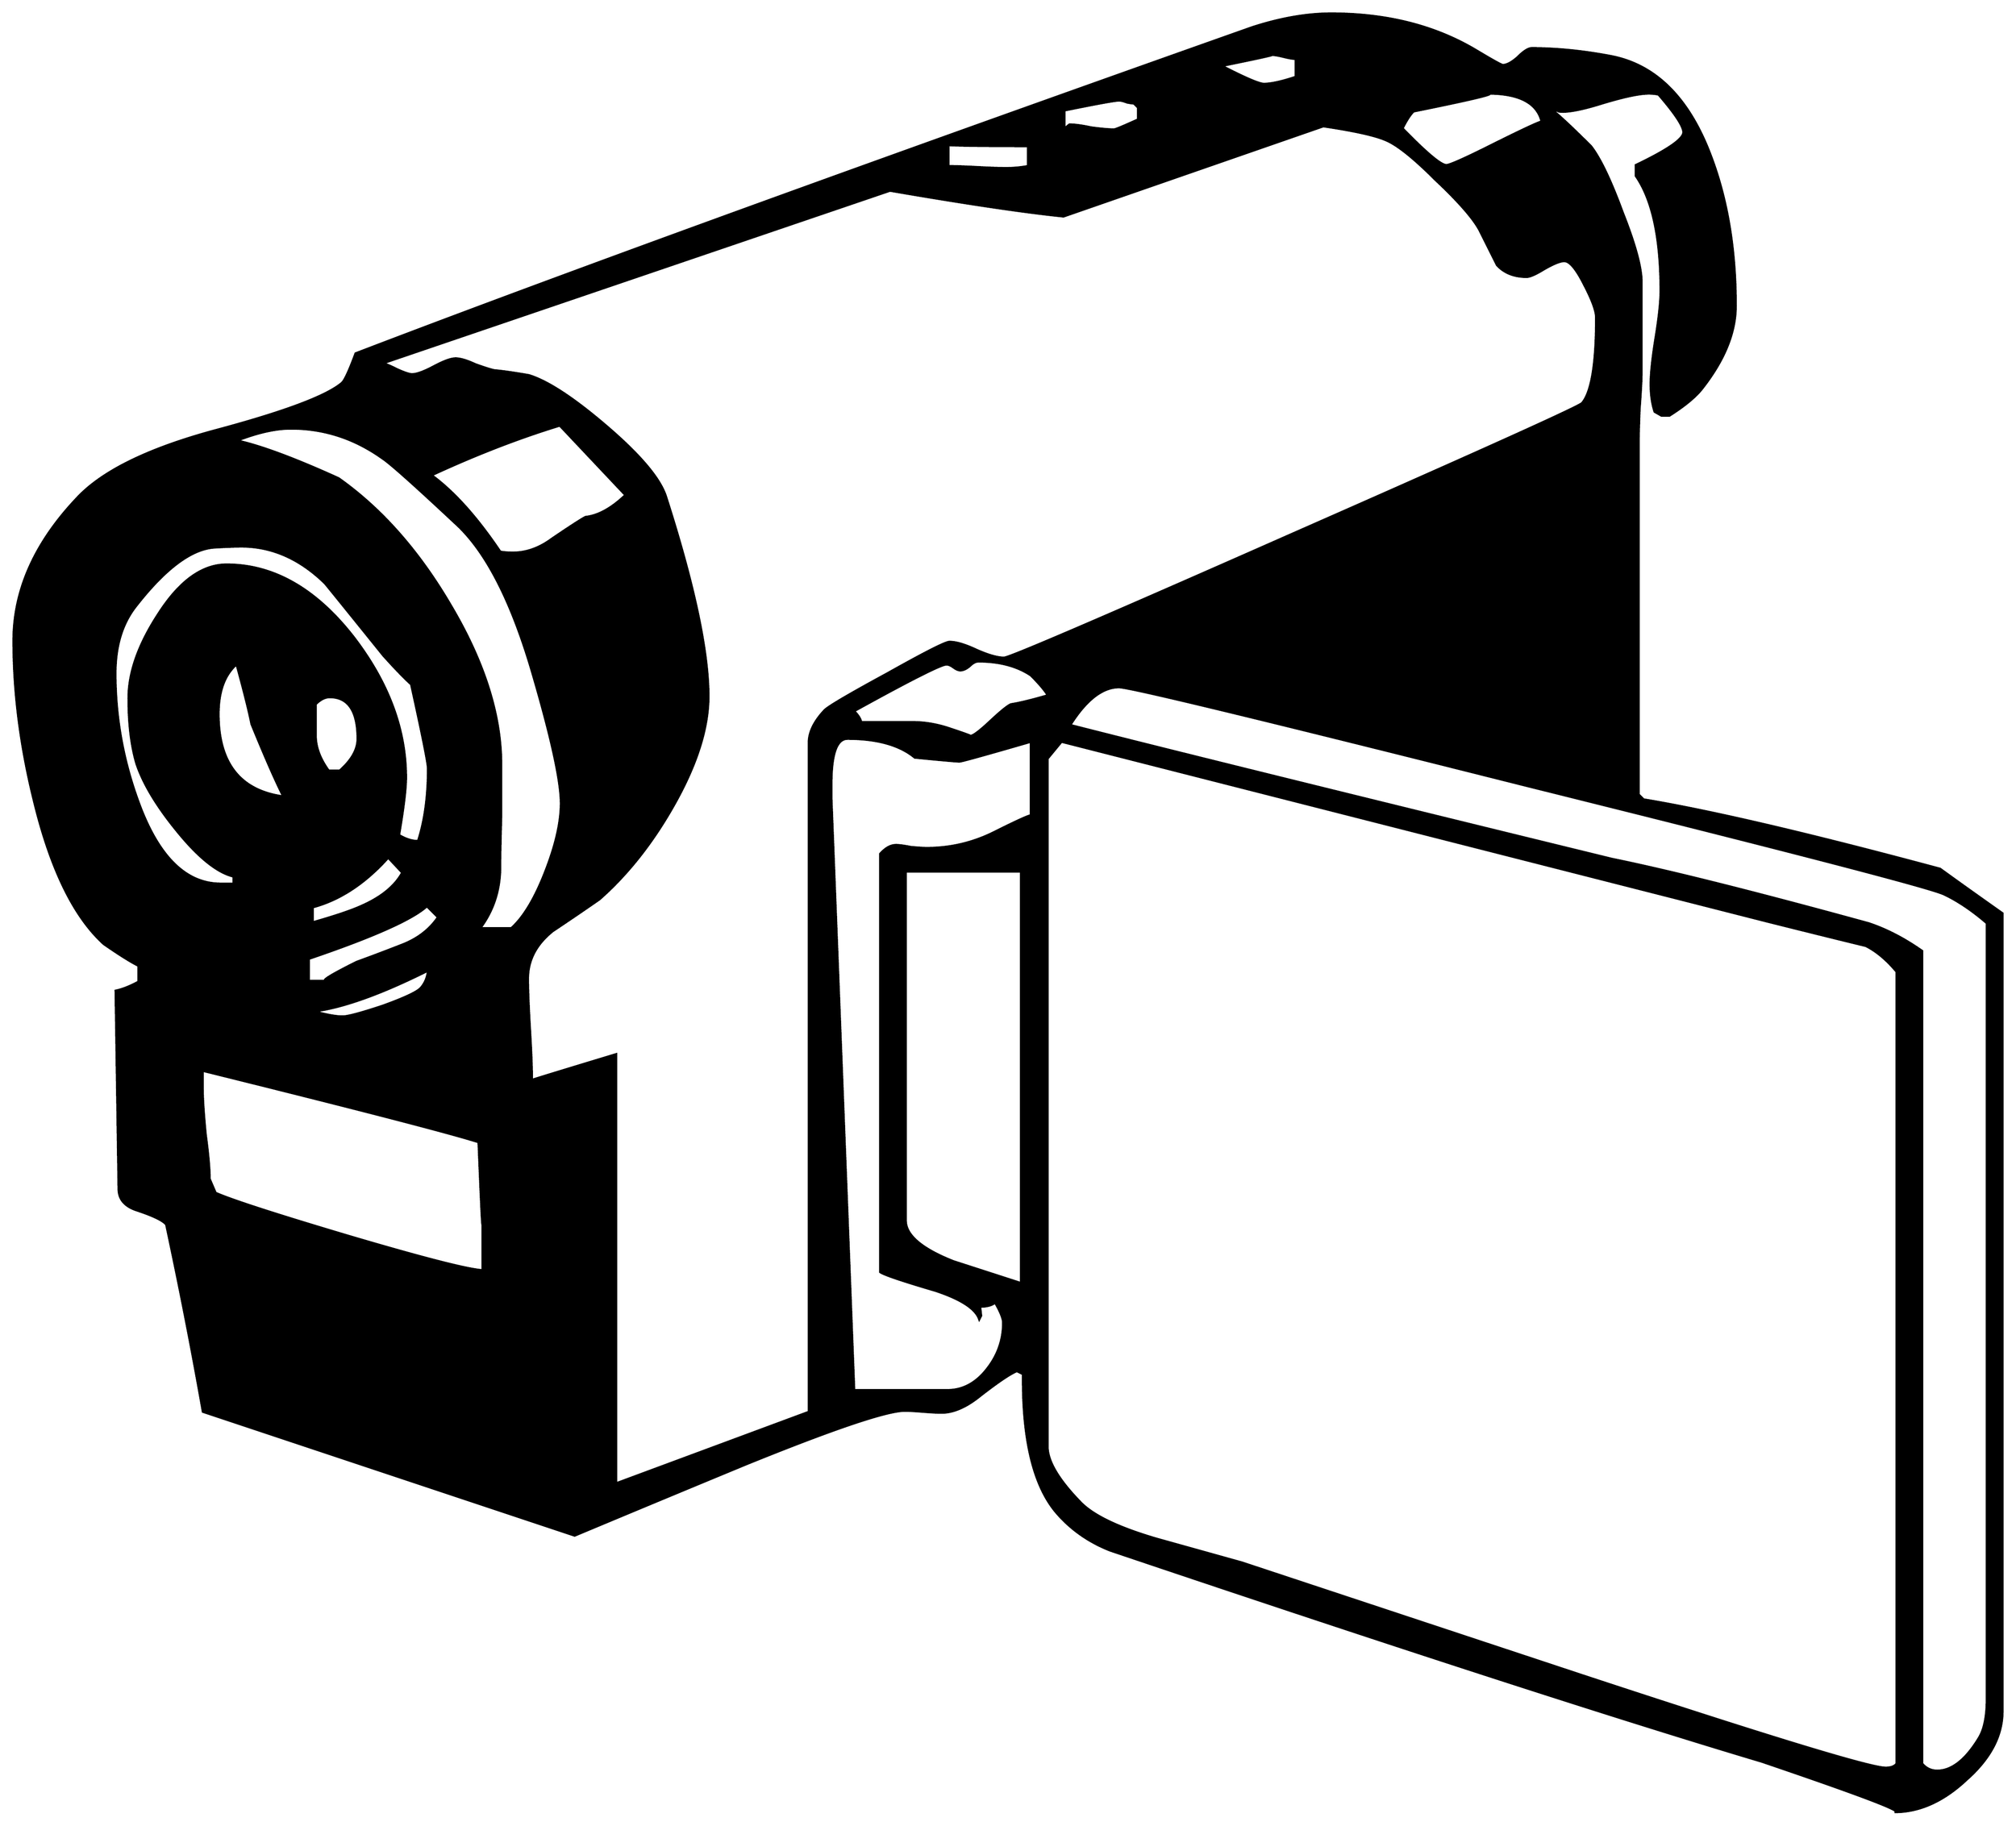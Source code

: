 


\begin{tikzpicture}[y=0.80pt, x=0.80pt, yscale=-1.0, xscale=1.0, inner sep=0pt, outer sep=0pt]
\begin{scope}[shift={(100.0,1674.0)},nonzero rule]
  \path[draw=.,fill=.,line width=1.600pt] (2088.0,255.0) .. controls
    (2088.0,279.667) and (2076.0,302.667) .. (2052.0,324.0) ..
    controls (2028.667,346.0) and (2004.333,357.0) .. (1979.0,357.0)
    .. controls (1989.667,357.0) and (1945.0,340.0) ..
    (1845.0,306.0) .. controls (1697.667,262.0) and (1478.667,191.0)
    .. (1188.0,93.0) .. controls (1166.0,84.333) and (1147.667,71.333)
    .. (1133.0,54.0) .. controls (1110.333,26.667) and
    (1099.333,-19.667) .. (1100.0,-85.0) -- (1094.0,-88.0) ..
    controls (1087.333,-85.333) and (1075.0,-77.0) .. (1057.0,-63.0)
    .. controls (1043.0,-51.667) and (1030.0,-46.0) ..
    (1018.0,-46.0) .. controls (1014.0,-46.0) and (1007.667,-46.333)
    .. (999.0,-47.0) .. controls (991.0,-47.667) and (985.0,-48.0)
    .. (981.0,-48.0) .. controls (963.0,-48.0) and (909.667,-30.0)
    .. (821.0,6.0) .. controls (763.0,30.0) and (705.333,54.0) ..
    (648.0,78.0) -- (273.0,-47.0) .. controls (262.333,-107.667) and
    (250.0,-170.667) .. (236.0,-236.0) .. controls (232.667,-240.0)
    and (223.0,-244.667) .. (207.0,-250.0) .. controls
    (194.333,-254.0) and (188.0,-261.333) .. (188.0,-272.0) --
    (185.0,-472.0) .. controls (191.667,-473.333) and (199.333,-476.333)
    .. (208.0,-481.0) -- (208.0,-497.0) .. controls
    (200.0,-501.0) and (188.333,-508.333) .. (173.0,-519.0) ..
    controls (143.0,-546.333) and (119.667,-594.0) .. (103.0,-662.0)
    .. controls (89.0,-718.0) and (82.0,-772.333) .. (82.0,-825.0)
    .. controls (82.0,-876.333) and (103.667,-924.667) ..
    (147.0,-970.0) .. controls (172.333,-996.667) and
    (218.0,-1019.0) .. (284.0,-1037.0) .. controls
    (354.0,-1055.667) and (397.0,-1071.667) .. (413.0,-1085.0) ..
    controls (415.667,-1087.0) and (420.333,-1097.0) ..
    (427.0,-1115.0) .. controls (627.0,-1191.667) and
    (928.333,-1301.333) .. (1331.0,-1444.0) .. controls
    (1359.667,-1453.333) and (1386.333,-1458.0) .. (1411.0,-1458.0) ..
    controls (1467.0,-1458.0) and (1515.667,-1445.667) ..
    (1557.0,-1421.0) .. controls (1573.667,-1411.0) and
    (1582.667,-1406.0) .. (1584.0,-1406.0) .. controls
    (1588.0,-1406.0) and (1593.0,-1408.667) .. (1599.0,-1414.0) ..
    controls (1605.0,-1420.0) and (1609.667,-1423.0) ..
    (1613.0,-1423.0) .. controls (1638.333,-1423.0) and
    (1665.0,-1420.333) .. (1693.0,-1415.0) .. controls
    (1738.333,-1406.333) and (1772.0,-1372.667) .. (1794.0,-1314.0) ..
    controls (1810.667,-1270.0) and (1819.0,-1219.667) ..
    (1819.0,-1163.0) .. controls (1819.0,-1135.667) and
    (1807.333,-1107.333) .. (1784.0,-1078.0) .. controls
    (1777.333,-1070.0) and (1766.667,-1061.333) .. (1752.0,-1052.0) --
    (1744.0,-1052.0) -- (1737.0,-1056.0) .. controls
    (1734.333,-1064.0) and (1733.0,-1073.333) .. (1733.0,-1084.0) ..
    controls (1733.0,-1094.667) and (1734.667,-1110.333) ..
    (1738.0,-1131.0) .. controls (1741.333,-1151.667) and
    (1743.0,-1167.333) .. (1743.0,-1178.0) .. controls
    (1743.0,-1231.333) and (1734.667,-1270.0) .. (1718.0,-1294.0) --
    (1718.0,-1305.0) .. controls (1750.0,-1320.333) and
    (1766.0,-1331.333) .. (1766.0,-1338.0) .. controls
    (1766.0,-1344.0) and (1757.667,-1356.667) .. (1741.0,-1376.0) ..
    controls (1738.333,-1376.667) and (1735.0,-1377.0) ..
    (1731.0,-1377.0) .. controls (1721.667,-1377.0) and
    (1706.0,-1373.667) .. (1684.0,-1367.0) .. controls
    (1662.667,-1360.333) and (1648.0,-1357.667) .. (1640.0,-1359.0) --
    (1639.0,-1360.0) -- (1636.0,-1359.0) .. controls
    (1644.667,-1351.667) and (1657.0,-1340.0) .. (1673.0,-1324.0) ..
    controls (1682.333,-1312.0) and (1693.0,-1289.667) ..
    (1705.0,-1257.0) .. controls (1717.667,-1225.0) and
    (1724.0,-1201.667) .. (1724.0,-1187.0) -- (1724.0,-1098.0) ..
    controls (1724.0,-1089.333) and (1723.333,-1076.333) ..
    (1722.0,-1059.0) .. controls (1721.333,-1042.333) and
    (1721.0,-1029.667) .. (1721.0,-1021.0) -- (1721.0,-670.0) --
    (1726.0,-665.0) .. controls (1794.0,-653.667) and
    (1893.667,-630.333) .. (2025.0,-595.0) .. controls
    (2039.667,-584.333) and (2060.667,-569.333) .. (2088.0,-550.0) --
    (2088.0,255.0) -- cycle(1623.0,-1349.0) .. controls
    (1618.333,-1367.667) and (1600.333,-1377.0) .. (1569.0,-1377.0) ..
    controls (1578.333,-1377.0) and (1553.333,-1371.0) ..
    (1494.0,-1359.0) .. controls (1490.667,-1355.667) and
    (1487.0,-1350.0) .. (1483.0,-1342.0) .. controls
    (1507.0,-1317.333) and (1521.667,-1305.0) .. (1527.0,-1305.0) ..
    controls (1530.333,-1305.0) and (1545.333,-1311.667) ..
    (1572.0,-1325.0) .. controls (1601.333,-1339.667) and
    (1618.333,-1347.667) .. (1623.0,-1349.0) --
    cycle(1375.0,-1394.0) -- (1375.0,-1412.0) .. controls
    (1372.333,-1412.0) and (1368.333,-1412.667) .. (1363.0,-1414.0) ..
    controls (1357.667,-1415.333) and (1353.667,-1416.0) ..
    (1351.0,-1416.0) .. controls (1353.667,-1416.0) and
    (1337.0,-1412.333) .. (1301.0,-1405.0) .. controls
    (1324.333,-1393.0) and (1338.333,-1387.0) .. (1343.0,-1387.0) ..
    controls (1350.333,-1387.0) and (1361.0,-1389.333) ..
    (1375.0,-1394.0) -- cycle(1216.0,-1351.0) --
    (1216.0,-1363.0) -- (1212.0,-1367.0) .. controls
    (1210.667,-1367.0) and (1208.333,-1367.333) .. (1205.0,-1368.0) ..
    controls (1201.667,-1369.333) and (1199.0,-1370.0) ..
    (1197.0,-1370.0) .. controls (1193.0,-1370.0) and
    (1174.667,-1366.667) .. (1142.0,-1360.0) -- (1142.0,-1342.0) --
    (1147.0,-1346.0) .. controls (1152.333,-1346.0) and
    (1159.667,-1345.0) .. (1169.0,-1343.0) .. controls
    (1179.0,-1341.667) and (1186.667,-1341.0) .. (1192.0,-1341.0) ..
    controls (1193.333,-1341.0) and (1201.333,-1344.333) ..
    (1216.0,-1351.0) -- cycle(1105.0,-1304.0) --
    (1105.0,-1324.0) .. controls (1062.333,-1324.0) and
    (1035.667,-1324.333) .. (1025.0,-1325.0) -- (1025.0,-1304.0) ..
    controls (1031.667,-1304.0) and (1041.333,-1303.667) ..
    (1054.0,-1303.0) .. controls (1066.667,-1302.333) and
    (1076.333,-1302.0) .. (1083.0,-1302.0) .. controls
    (1090.333,-1302.0) and (1097.667,-1302.667) .. (1105.0,-1304.0) --
    cycle(2072.0,242.0) -- (2072.0,-540.0) .. controls
    (2057.333,-552.667) and (2043.0,-562.333) .. (2029.0,-569.0) ..
    controls (2015.0,-575.667) and (1875.333,-612.0) ..
    (1610.0,-678.0) .. controls (1345.333,-744.667) and
    (1207.667,-778.0) .. (1197.0,-778.0) .. controls
    (1180.333,-778.0) and (1164.0,-765.333) .. (1148.0,-740.0) ..
    controls (1239.333,-716.667) and (1421.333,-671.667) ..
    (1694.0,-605.0) .. controls (1752.667,-593.0) and
    (1839.0,-571.333) .. (1953.0,-540.0) .. controls
    (1971.0,-534.0) and (1989.0,-524.667) .. (2007.0,-512.0) --
    (2007.0,308.0) .. controls (2011.0,312.667) and (2016.0,315.0)
    .. (2022.0,315.0) .. controls (2036.667,315.0) and
    (2050.667,304.0) .. (2064.0,282.0) .. controls (2069.333,273.333)
    and (2072.0,260.0) .. (2072.0,242.0) -- cycle(1125.0,-770.0)
    .. controls (1121.667,-775.333) and (1116.0,-782.0) ..
    (1108.0,-790.0) .. controls (1094.0,-799.333) and
    (1076.333,-804.0) .. (1055.0,-804.0) .. controls
    (1052.333,-804.0) and (1049.333,-802.333) .. (1046.0,-799.0) ..
    controls (1042.667,-796.333) and (1039.667,-795.0) ..
    (1037.0,-795.0) .. controls (1035.0,-795.0) and
    (1032.667,-796.0) .. (1030.0,-798.0) .. controls
    (1027.333,-800.0) and (1025.0,-801.0) .. (1023.0,-801.0) ..
    controls (1017.667,-801.0) and (986.667,-785.333) ..
    (930.0,-754.0) .. controls (934.0,-750.0) and (936.333,-746.333)
    .. (937.0,-743.0) -- (989.0,-743.0) .. controls
    (1001.667,-743.0) and (1014.667,-740.667) .. (1028.0,-736.0) ..
    controls (1042.0,-731.333) and (1048.333,-729.0) ..
    (1047.0,-729.0) .. controls (1049.667,-729.0) and
    (1056.333,-734.0) .. (1067.0,-744.0) .. controls
    (1077.667,-754.0) and (1084.667,-759.667) .. (1088.0,-761.0) ..
    controls (1096.667,-762.333) and (1109.0,-765.333) ..
    (1125.0,-770.0) -- cycle(1981.0,308.0) -- (1981.0,-491.0) ..
    controls (1971.0,-503.0) and (1960.667,-511.667) ..
    (1950.0,-517.0) .. controls (1928.0,-522.333) and
    (1895.667,-530.333) .. (1853.0,-541.0) -- (1139.0,-723.0) --
    (1125.0,-706.0) -- (1125.0,-12.0) .. controls (1125.0,2.667)
    and (1136.0,21.333) .. (1158.0,44.0) .. controls (1170.667,57.333)
    and (1196.333,69.667) .. (1235.0,81.0) .. controls (1263.667,89.0)
    and (1292.333,97.0) .. (1321.0,105.0) .. controls
    (1435.667,143.0) and (1550.333,181.0) .. (1665.0,219.0) ..
    controls (1853.0,281.0) and (1954.667,312.0) .. (1970.0,312.0)
    .. controls (1975.333,312.0) and (1979.0,310.667) ..
    (1981.0,308.0) -- cycle(1678.0,-1151.0) .. controls
    (1678.0,-1157.667) and (1674.0,-1168.667) .. (1666.0,-1184.0) ..
    controls (1658.0,-1200.0) and (1651.333,-1208.0) ..
    (1646.0,-1208.0) .. controls (1642.0,-1208.0) and
    (1635.333,-1205.333) .. (1626.0,-1200.0) .. controls
    (1617.333,-1194.667) and (1611.333,-1192.0) .. (1608.0,-1192.0) ..
    controls (1595.333,-1192.0) and (1585.333,-1196.0) ..
    (1578.0,-1204.0) .. controls (1574.0,-1212.0) and
    (1568.0,-1224.0) .. (1560.0,-1240.0) .. controls
    (1553.333,-1252.0) and (1538.667,-1268.667) .. (1516.0,-1290.0) ..
    controls (1494.0,-1312.0) and (1477.333,-1325.333) ..
    (1466.0,-1330.0) .. controls (1455.333,-1334.667) and
    (1434.333,-1339.333) .. (1403.0,-1344.0) -- (1141.0,-1253.0) ..
    controls (1101.667,-1257.0) and (1043.333,-1265.667) ..
    (966.0,-1279.0) -- (455.0,-1105.0) .. controls
    (457.667,-1104.333) and (462.333,-1102.333) .. (469.0,-1099.0) ..
    controls (476.333,-1095.667) and (481.333,-1094.0) ..
    (484.0,-1094.0) .. controls (488.667,-1094.0) and
    (496.0,-1096.667) .. (506.0,-1102.0) .. controls
    (516.0,-1107.333) and (523.333,-1110.0) .. (528.0,-1110.0) ..
    controls (532.667,-1110.0) and (539.333,-1108.0) ..
    (548.0,-1104.0) .. controls (557.333,-1100.667) and
    (563.667,-1098.667) .. (567.0,-1098.0) .. controls
    (575.0,-1097.333) and (586.667,-1095.667) .. (602.0,-1093.0) ..
    controls (621.333,-1087.0) and (647.667,-1069.667) ..
    (681.0,-1041.0) .. controls (714.333,-1012.333) and
    (734.0,-989.0) .. (740.0,-971.0) .. controls (768.667,-881.667)
    and (783.0,-814.333) .. (783.0,-769.0) .. controls
    (783.0,-736.333) and (771.0,-699.0) .. (747.0,-657.0) ..
    controls (725.667,-619.667) and (701.0,-588.667) .. (673.0,-564.0)
    .. controls (657.667,-553.333) and (642.0,-542.667) ..
    (626.0,-532.0) .. controls (609.333,-518.667) and (601.0,-502.667)
    .. (601.0,-484.0) .. controls (601.0,-472.667) and
    (601.667,-455.667) .. (603.0,-433.0) .. controls (604.333,-411.0)
    and (605.0,-394.0) .. (605.0,-382.0) .. controls
    (611.0,-384.0) and (639.333,-392.667) .. (690.0,-408.0) --
    (690.0,25.0) -- (884.0,-47.0) -- (884.0,-722.0) .. controls
    (884.0,-732.667) and (889.333,-743.667) .. (900.0,-755.0) ..
    controls (904.0,-759.0) and (925.0,-771.333) .. (963.0,-792.0)
    .. controls (1001.0,-813.333) and (1022.0,-824.0) ..
    (1026.0,-824.0) .. controls (1032.667,-824.0) and
    (1041.667,-821.333) .. (1053.0,-816.0) .. controls
    (1065.0,-810.667) and (1074.333,-808.0) .. (1081.0,-808.0) ..
    controls (1086.333,-808.0) and (1184.0,-850.0) ..
    (1374.0,-934.0) .. controls (1564.667,-1018.0) and
    (1661.333,-1061.667) .. (1664.0,-1065.0) .. controls
    (1673.333,-1076.333) and (1678.0,-1105.0) .. (1678.0,-1151.0) --
    cycle(699.0,-972.0) -- (633.0,-1042.0) .. controls
    (591.667,-1029.333) and (548.667,-1012.667) .. (504.0,-992.0) ..
    controls (526.667,-975.333) and (549.667,-949.667) .. (573.0,-915.0)
    .. controls (576.333,-914.333) and (580.667,-914.0) ..
    (586.0,-914.0) .. controls (599.333,-914.0) and (612.333,-918.667)
    .. (625.0,-928.0) .. controls (643.667,-940.667) and
    (655.0,-948.0) .. (659.0,-950.0) .. controls (671.667,-951.333)
    and (685.0,-958.667) .. (699.0,-972.0) -- cycle(1098.0,-177.0)
    -- (1098.0,-592.0) -- (982.0,-592.0) -- (982.0,-240.0) ..
    controls (982.0,-225.333) and (998.0,-211.667) ..
    (1030.0,-199.0) .. controls (1052.667,-191.667) and
    (1075.333,-184.333) .. (1098.0,-177.0) -- cycle(1108.0,-649.0)
    -- (1108.0,-723.0) .. controls (1062.0,-709.667) and
    (1038.0,-703.0) .. (1036.0,-703.0) .. controls
    (1033.333,-703.0) and (1018.333,-704.333) .. (991.0,-707.0) ..
    controls (975.667,-719.667) and (953.0,-726.0) .. (923.0,-726.0)
    .. controls (912.333,-726.0) and (907.0,-710.667) ..
    (907.0,-680.0) -- (907.0,-666.0) -- (930.0,-69.0) ..
    controls (930.0,-69.0) and (961.333,-69.0) .. (1024.0,-69.0)
    .. controls (1040.0,-69.0) and (1053.667,-76.667) ..
    (1065.0,-92.0) .. controls (1075.0,-105.333) and
    (1080.0,-120.333) .. (1080.0,-137.0) .. controls
    (1080.0,-141.0) and (1077.333,-147.667) .. (1072.0,-157.0) ..
    controls (1068.667,-154.333) and (1063.667,-153.0) ..
    (1057.0,-153.0) -- (1058.0,-144.0) -- (1056.0,-140.0) ..
    controls (1052.667,-150.667) and (1038.0,-160.333) ..
    (1012.0,-169.0) .. controls (978.0,-179.0) and
    (959.333,-185.333) .. (956.0,-188.0) -- (956.0,-610.0) ..
    controls (961.333,-616.0) and (966.667,-619.0) .. (972.0,-619.0)
    .. controls (975.333,-619.0) and (980.333,-618.333) ..
    (987.0,-617.0) .. controls (994.333,-616.333) and (999.667,-616.0)
    .. (1003.0,-616.0) .. controls (1027.0,-616.0) and
    (1049.667,-621.333) .. (1071.0,-632.0) .. controls
    (1092.333,-642.667) and (1104.667,-648.333) .. (1108.0,-649.0) --
    cycle(634.0,-661.0) .. controls (634.0,-683.0) and
    (624.667,-726.0) .. (606.0,-790.0) .. controls (584.667,-864.0)
    and (558.667,-915.0) .. (528.0,-943.0) .. controls
    (486.0,-982.333) and (461.333,-1004.333) .. (454.0,-1009.0) ..
    controls (426.0,-1029.0) and (395.333,-1039.0) ..
    (362.0,-1039.0) .. controls (346.667,-1039.0) and
    (328.667,-1035.0) .. (308.0,-1027.0) .. controls
    (332.0,-1021.667) and (366.0,-1009.0) .. (410.0,-989.0) ..
    controls (453.333,-958.333) and (491.0,-915.667) .. (523.0,-861.0)
    .. controls (557.0,-803.667) and (574.0,-750.0) ..
    (574.0,-700.0) .. controls (574.0,-688.667) and (574.0,-671.333)
    .. (574.0,-648.0) .. controls (573.333,-625.333) and
    (573.0,-608.333) .. (573.0,-597.0) .. controls (573.0,-573.667)
    and (566.333,-553.0) .. (553.0,-535.0) -- (584.0,-535.0) ..
    controls (596.667,-546.333) and (608.333,-566.0) .. (619.0,-594.0)
    .. controls (629.0,-620.0) and (634.0,-642.333) ..
    (634.0,-661.0) -- cycle(429.0,-726.0) .. controls
    (429.0,-754.0) and (419.667,-768.0) .. (401.0,-768.0) ..
    controls (396.333,-768.0) and (391.667,-765.667) .. (387.0,-761.0)
    .. controls (387.0,-761.0) and (387.0,-750.333) ..
    (387.0,-729.0) .. controls (387.0,-717.667) and (391.333,-706.0)
    .. (400.0,-694.0) -- (411.0,-694.0) .. controls
    (423.0,-704.667) and (429.0,-715.333) .. (429.0,-726.0) --
    cycle(500.0,-696.0) .. controls (500.0,-701.333) and
    (494.333,-729.667) .. (483.0,-781.0) .. controls (476.333,-787.0)
    and (467.0,-796.667) .. (455.0,-810.0) .. controls
    (416.333,-858.0) and (396.667,-882.333) .. (396.0,-883.0) ..
    controls (370.667,-907.667) and (342.667,-920.0) .. (312.0,-920.0)
    .. controls (306.0,-920.0) and (297.0,-919.667) ..
    (285.0,-919.0) .. controls (261.667,-917.667) and (235.0,-897.667)
    .. (205.0,-859.0) .. controls (191.667,-841.667) and
    (185.0,-819.333) .. (185.0,-792.0) .. controls (185.0,-748.0)
    and (192.667,-705.0) .. (208.0,-663.0) .. controls
    (228.0,-607.667) and (255.667,-580.0) .. (291.0,-580.0) --
    (304.0,-580.0) -- (304.0,-587.0) .. controls (287.333,-591.0)
    and (268.0,-606.667) .. (246.0,-634.0) .. controls
    (226.0,-658.667) and (212.667,-681.0) .. (206.0,-701.0) ..
    controls (200.667,-719.0) and (198.0,-741.0) .. (198.0,-767.0)
    .. controls (198.0,-793.0) and (208.0,-821.333) ..
    (228.0,-852.0) .. controls (249.333,-885.333) and (272.333,-902.0)
    .. (297.0,-902.0) .. controls (344.333,-902.0) and
    (387.0,-877.667) .. (425.0,-829.0) .. controls (460.333,-783.0)
    and (478.0,-735.667) .. (478.0,-687.0) .. controls
    (478.0,-675.667) and (475.667,-656.333) .. (471.0,-629.0) ..
    controls (477.667,-625.0) and (484.0,-623.0) .. (490.0,-623.0)
    .. controls (496.667,-643.667) and (500.0,-668.0) ..
    (500.0,-696.0) -- cycle(354.0,-668.0) .. controls
    (346.0,-684.0) and (335.333,-708.333) .. (322.0,-741.0) ..
    controls (319.333,-754.333) and (314.333,-774.333) .. (307.0,-801.0)
    .. controls (295.0,-790.333) and (289.0,-773.667) ..
    (289.0,-751.0) .. controls (289.0,-701.667) and (310.667,-674.0)
    .. (354.0,-668.0) -- cycle(474.0,-591.0) -- (460.0,-606.0)
    .. controls (436.667,-580.0) and (411.333,-563.333) ..
    (384.0,-556.0) -- (384.0,-541.0) .. controls (407.333,-547.667)
    and (424.0,-553.333) .. (434.0,-558.0) .. controls
    (453.333,-566.667) and (466.667,-577.667) .. (474.0,-591.0) --
    cycle(510.0,-546.0) -- (499.0,-557.0) .. controls
    (484.333,-543.667) and (444.667,-526.0) .. (380.0,-504.0) --
    (380.0,-482.0) -- (397.0,-482.0) .. controls (392.333,-482.0)
    and (402.667,-488.333) .. (428.0,-501.0) .. controls
    (442.667,-506.333) and (457.667,-512.0) .. (473.0,-518.0) ..
    controls (489.0,-524.0) and (501.333,-533.333) .. (510.0,-546.0)
    -- cycle(500.0,-492.0) .. controls (453.333,-468.667) and
    (415.333,-455.0) .. (386.0,-451.0) .. controls (398.0,-447.667)
    and (407.333,-446.0) .. (414.0,-446.0) .. controls
    (419.333,-446.0) and (433.0,-449.667) .. (455.0,-457.0) ..
    controls (477.0,-465.0) and (489.667,-471.0) .. (493.0,-475.0)
    .. controls (497.0,-479.667) and (499.333,-485.333) ..
    (500.0,-492.0) -- cycle(555.0,-190.0) -- (555.0,-240.0) ..
    controls (555.0,-226.0) and (553.667,-252.333) .. (551.0,-319.0)
    .. controls (521.667,-328.333) and (429.0,-352.333) ..
    (273.0,-391.0) -- (273.0,-374.0) .. controls (273.0,-363.333)
    and (274.0,-347.667) .. (276.0,-327.0) .. controls
    (278.667,-307.0) and (280.0,-292.0) .. (280.0,-282.0) --
    (286.0,-268.0) .. controls (302.667,-260.667) and (348.0,-246.0)
    .. (422.0,-224.0) .. controls (496.667,-202.0) and
    (541.0,-190.667) .. (555.0,-190.0) -- cycle;
\end{scope}

\end{tikzpicture}

